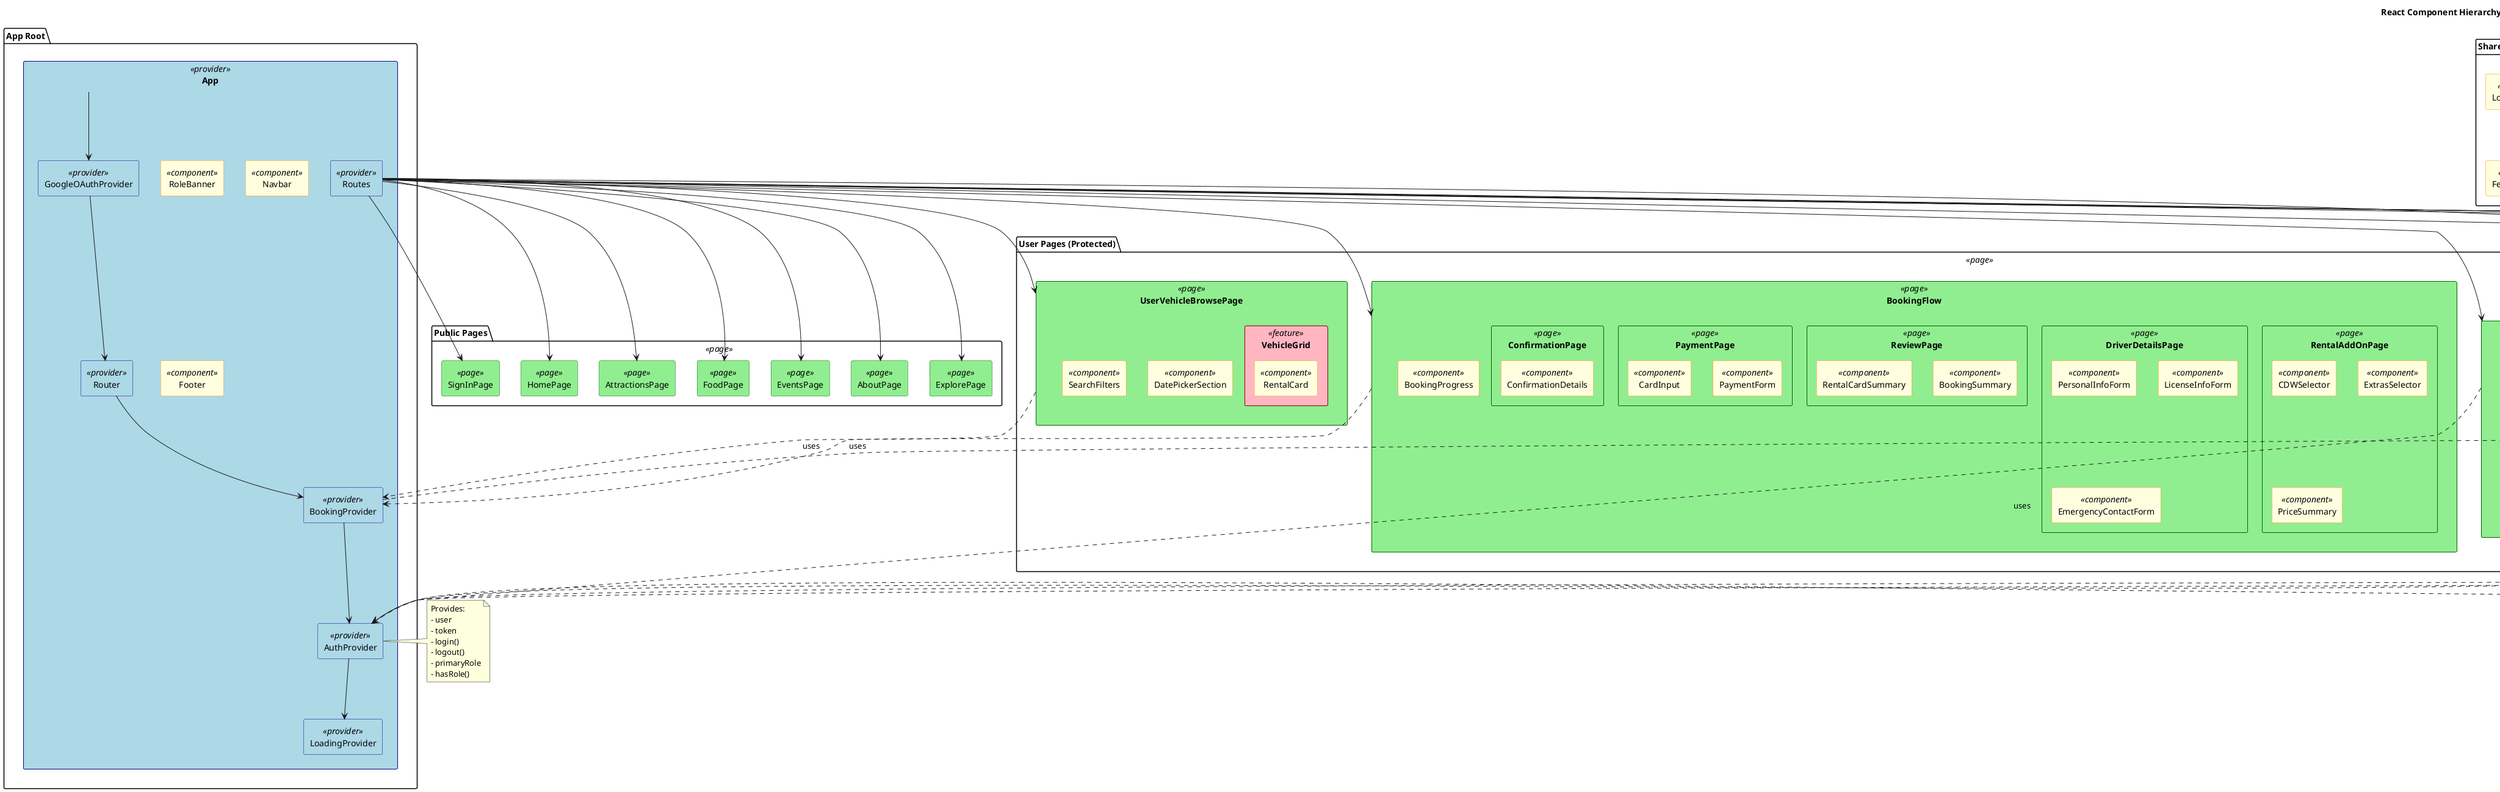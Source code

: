 @startuml React Component Hierarchy
!define COMPONENT(x) rectangle x

skinparam rectangleBorderColor<<provider>> DarkBlue
skinparam rectangleBorderColor<<page>> DarkGreen
skinparam rectangleBorderColor<<component>> DarkOrange
skinparam rectangleBorderColor<<feature>> DarkRed
skinparam rectangleBackgroundColor<<provider>> LightBlue
skinparam rectangleBackgroundColor<<page>> LightGreen
skinparam rectangleBackgroundColor<<component>> LightYellow
skinparam rectangleBackgroundColor<<feature>> LightPink

title React Component Hierarchy - ExploreSingapore Application

package "App Root" {
    COMPONENT(App) <<provider>> {
        COMPONENT(GoogleOAuthProvider) <<provider>>
        COMPONENT(Router) <<provider>>
        COMPONENT(BookingProvider) <<provider>>
        COMPONENT(AuthProvider) <<provider>>
        COMPONENT(LoadingProvider) <<provider>>
        
        ' Layout Components
        COMPONENT(RoleBanner) <<component>>
        COMPONENT(Navbar) <<component>>
        COMPONENT(Routes) <<provider>>
        COMPONENT(Footer) <<component>>
    }
}

package "Public Pages" <<page>> {
    COMPONENT(HomePage) <<page>>
    COMPONENT(AttractionsPage) <<page>>
    COMPONENT(FoodPage) <<page>>
    COMPONENT(EventsPage) <<page>>
    COMPONENT(AboutPage) <<page>>
    COMPONENT(ExplorePage) <<page>>
    COMPONENT(SignInPage) <<page>>
}

package "User Pages (Protected)" <<page>> {
    COMPONENT(UserVehicleBrowsePage) <<page>> {
        COMPONENT(DatePickerSection) <<component>>
        COMPONENT(SearchFilters) <<component>>
        COMPONENT(VehicleGrid) <<feature>> {
            COMPONENT(RentalCard) <<component>>
        }
    }
    
    COMPONENT(BookingFlow) <<page>> {
        COMPONENT(BookingProgress) <<component>>
        
        COMPONENT(RentalAddOnPage) <<page>> {
            COMPONENT(CDWSelector) <<component>>
            COMPONENT(ExtrasSelector) <<component>>
            COMPONENT(PriceSummary) <<component>>
        }
        
        COMPONENT(DriverDetailsPage) <<page>> {
            COMPONENT(PersonalInfoForm) <<component>>
            COMPONENT(LicenseInfoForm) <<component>>
            COMPONENT(EmergencyContactForm) <<component>>
        }
        
        COMPONENT(ReviewPage) <<page>> {
            COMPONENT(BookingSummary) <<component>>
            COMPONENT(RentalCardSummary) <<component>>
        }
        
        COMPONENT(PaymentPage) <<page>> {
            COMPONENT(PaymentForm) <<component>>
            COMPONENT(CardInput) <<component>>
        }
        
        COMPONENT(ConfirmationPage) <<page>> {
            COMPONENT(ConfirmationDetails) <<component>>
        }
    }
    
    COMPONENT(YourDayPage) <<page>> {
        COMPONENT(WeatherWidget) <<component>>
        COMPONENT(BookingCard) <<component>>
        COMPONENT(RecommendationsSection) <<component>>
    }
    
    COMPONENT(ProfilePage) <<page>> {
        COMPONENT(ProfileHeader) <<component>>
        COMPONENT(PreferencesForm) <<component>>
    }
}

package "Fleet Manager Pages (Protected)" <<page>> {
    COMPONENT(FleetAdminDashboardPage) <<page>> {
        COMPONENT(StatsSection) <<component>>
        COMPONENT(FleetCharts) <<feature>> {
            COMPONENT(BarChart) <<component>>
            COMPONENT(DoughnutChart) <<component>>
        }
    }
    
    COMPONENT(FleetAdminListPage) <<page>> {
        COMPONENT(FleetSearchFilters) <<component>>
        COMPONENT(FleetTable) <<feature>> {
            COMPONENT(TableHeader) <<component>>
            COMPONENT(TableRow) <<component>>
            COMPONENT(ActionButtons) <<component>>
        }
        COMPONENT(FleetPagination) <<component>>
    }
    
    COMPONENT(FleetDetailPage) <<page>> {
        COMPONENT(VehicleInfo) <<component>>
        COMPONENT(MaintenanceHistory) <<component>>
        COMPONENT(RentalHistory) <<component>>
        COMPONENT(LocationMap) <<component>>
    }
    
    COMPONENT(EagleViewPage) <<page>> {
        COMPONENT(MapboxMap) <<feature>> {
            COMPONENT(VehicleMarker) <<component>>
            COMPONENT(MarkerPopup) <<component>>
        }
        COMPONENT(VehicleSidebar) <<feature>> {
            COMPONENT(SearchBar) <<component>>
            COMPONENT(StatusFilter) <<component>>
            COMPONENT(VehicleList) <<component>>
        }
        COMPONENT(VehicleDrawer) <<component>>
    }
}

package "Admin Pages (Protected)" <<page>> {
    COMPONENT(AdminConsole) <<page>> {
        COMPONENT(UserManagement) <<feature>>
        COMPONENT(SystemConfig) <<feature>>
        COMPONENT(AuditLogs) <<feature>>
    }
    
    COMPONENT(AccessDeniedPage) <<page>>
}

package "Shared Components" <<component>> {
    COMPONENT(LoadingOverlay) <<component>>
    COMPONENT(InlineLogoLoader) <<component>>
    COMPONENT(TestimonialCard) <<component>>
    COMPONENT(FeaturesSection) <<component>>
    COMPONENT(StatsSection) <<component>>
    COMPONENT(SocialLoginButtons) <<component>>
    COMPONENT(ProtectedRoleRoute) <<component>>
}

' Relationships
App --> GoogleOAuthProvider
GoogleOAuthProvider --> Router
Router --> BookingProvider
BookingProvider --> AuthProvider
AuthProvider --> LoadingProvider

Routes --> HomePage
Routes --> AttractionsPage
Routes --> FoodPage
Routes --> EventsPage
Routes --> AboutPage
Routes --> ExplorePage
Routes --> SignInPage

Routes --> UserVehicleBrowsePage
Routes --> BookingFlow
Routes --> YourDayPage
Routes --> ProfilePage

Routes --> FleetAdminDashboardPage
Routes --> FleetAdminListPage
Routes --> FleetDetailPage
Routes --> EagleViewPage

Routes --> AdminConsole
Routes --> AccessDeniedPage

' Context Usage (shown with dashed lines)
UserVehicleBrowsePage ..> BookingProvider : uses
BookingFlow ..> BookingProvider : uses
YourDayPage ..> AuthProvider : uses
FleetAdminDashboardPage ..> AuthProvider : uses
FleetAdminListPage ..> AuthProvider : uses
EagleViewPage ..> AuthProvider : uses
AdminConsole ..> AuthProvider : uses

note right of BookingProvider
    Provides:
    - selectedCar
    - bookingDates
    - selectedAddOns
    - driverDetails
    - totalPrice
end note

note right of AuthProvider
    Provides:
    - user
    - token
    - login()
    - logout()
    - primaryRole
    - hasRole()
end note

note right of ProtectedRoleRoute
    RBAC Guard Component
    Checks user role against
    allowedRoles prop
end note

note bottom
    Component Types:
    - Provider: Context/State Management
    - Page: Route-level component
    - Feature: Complex business logic
    - Component: Reusable UI element
end note

@enduml
